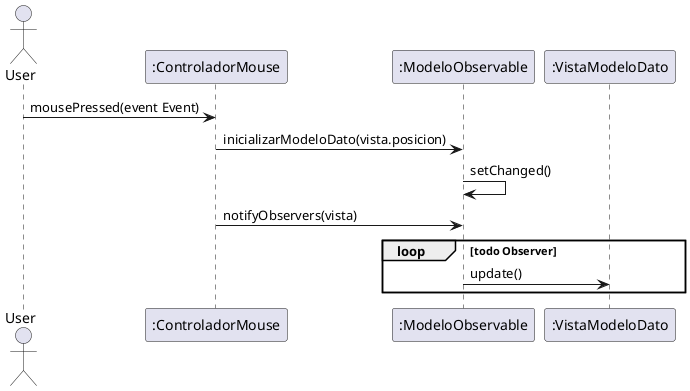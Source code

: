 @startuml

Actor User

User -> ":ControladorMouse": mousePressed(event Event)
":ControladorMouse" -> ":ModeloObservable": inicializarModeloDato(vista.posicion)
":ModeloObservable" -> ":ModeloObservable": setChanged()
":ControladorMouse" -> ":ModeloObservable": notifyObservers(vista)
loop todo Observer
        ":ModeloObservable" -> ":VistaModeloDato": update()
end
@enduml
